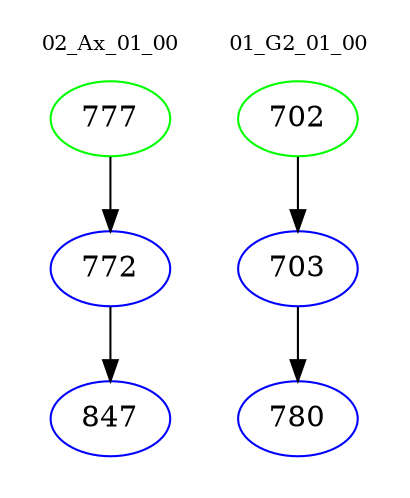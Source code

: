 digraph{
subgraph cluster_0 {
color = white
label = "02_Ax_01_00";
fontsize=10;
T0_777 [label="777", color="green"]
T0_777 -> T0_772 [color="black"]
T0_772 [label="772", color="blue"]
T0_772 -> T0_847 [color="black"]
T0_847 [label="847", color="blue"]
}
subgraph cluster_1 {
color = white
label = "01_G2_01_00";
fontsize=10;
T1_702 [label="702", color="green"]
T1_702 -> T1_703 [color="black"]
T1_703 [label="703", color="blue"]
T1_703 -> T1_780 [color="black"]
T1_780 [label="780", color="blue"]
}
}
